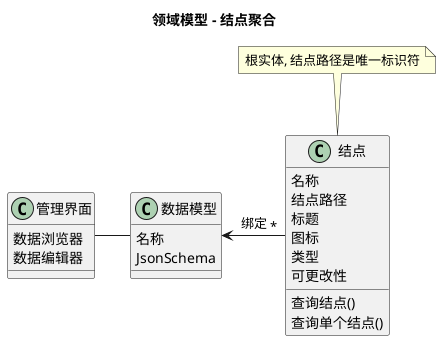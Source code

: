 @startuml domain_model_node
title 领域模型 - 结点聚合

class 结点 {
    名称
    结点路径
    标题
    图标
    类型
    可更改性
    查询结点()
    查询单个结点()
}
note top: 根实体, 结点路径是唯一标识符

class 管理界面 {
    数据浏览器
    数据编辑器
}

class 数据模型 {
    名称
    JsonSchema
}

数据模型 -left- 管理界面
结点 "*" -left-> 数据模型: 绑定
@enduml

@startuml domain_model_recycle_bin
title 回收站领域模型

class 回收站 {
    创建人
    创建时间
    更新人
    更新时间
    删除人
    删除时间
    结点路径
    元数据标识符
    内容
}
@enduml